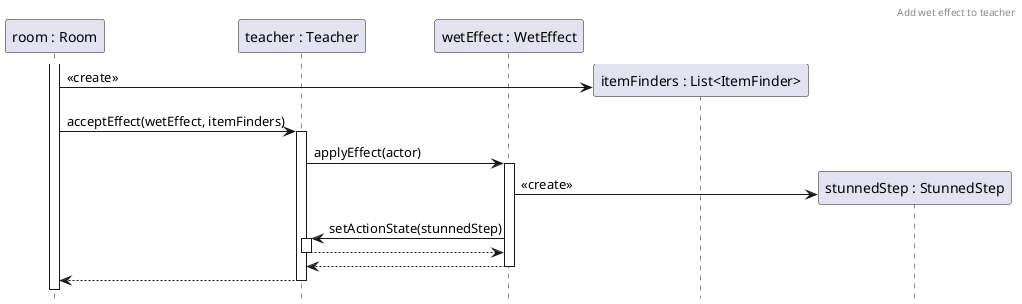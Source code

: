 @startuml WetEffectTeacher
header Add wet effect to teacher
hide footbox

participant Room as "room : Room"
participant Actor as "teacher : Teacher"
participant GasEffect as "wetEffect : WetEffect"

activate Room

create List as "itemFinders : List<ItemFinder>"
Room -> List: <<create>>

Room -> Actor++: acceptEffect(wetEffect, itemFinders)
Actor -> GasEffect++: applyEffect(actor)

create StunnedStep as "stunnedStep : StunnedStep"
GasEffect -> StunnedStep: <<create>>
GasEffect -> Actor++: setActionState(stunnedStep)
return
return
return



@enduml